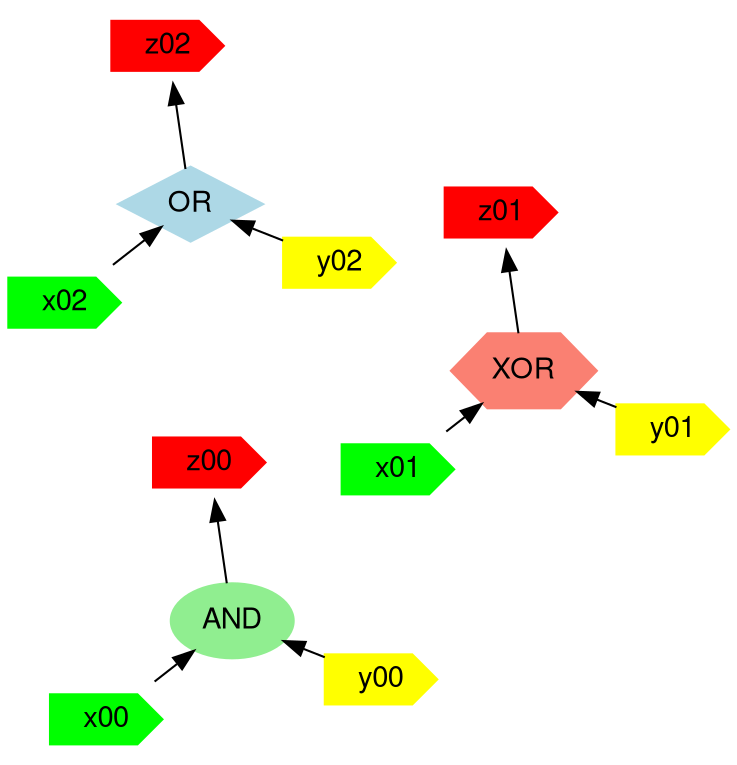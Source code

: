 digraph G {
    fontname = "Helvetica,Arial,sans-serif";
	node [fontname = "Helvetica,Arial,sans-serif"; shape = "cds"; style = "filled"; color = "gray60";];
	edge [fontname = "Helvetica,Arial,sans-serif";];
	layout = neato;
    // concentrate = true;
    x00 [color = "green";];
    x01 [color = "green";];
    x02 [color = "green";];
    y00 [color = "yellow";];
    y01 [color = "yellow";];
    y02 [color = "yellow";];
    // x00 AND y00 -> z00
    AND_z00 [label = "AND";shape = "oval";color = "lightgreen";];
    z00 [color = "red";];
    x00 -> AND_z00;
    y00 -> AND_z00;
    AND_z00 -> z00;
    // x01 XOR y01 -> z01
    XOR_z01 [label = "XOR";shape = "hexagon";color = "salmon";];
    z01 [color = "red";];
    x01 -> XOR_z01;
    y01 -> XOR_z01;
    XOR_z01 -> z01;
    // x02 OR y02 -> z02
    OR_z02 [label = "OR";shape = "diamond";color = "lightblue";];
    z02 [color = "red";];
    x02 -> OR_z02;
    y02 -> OR_z02;
    OR_z02 -> z02;
}